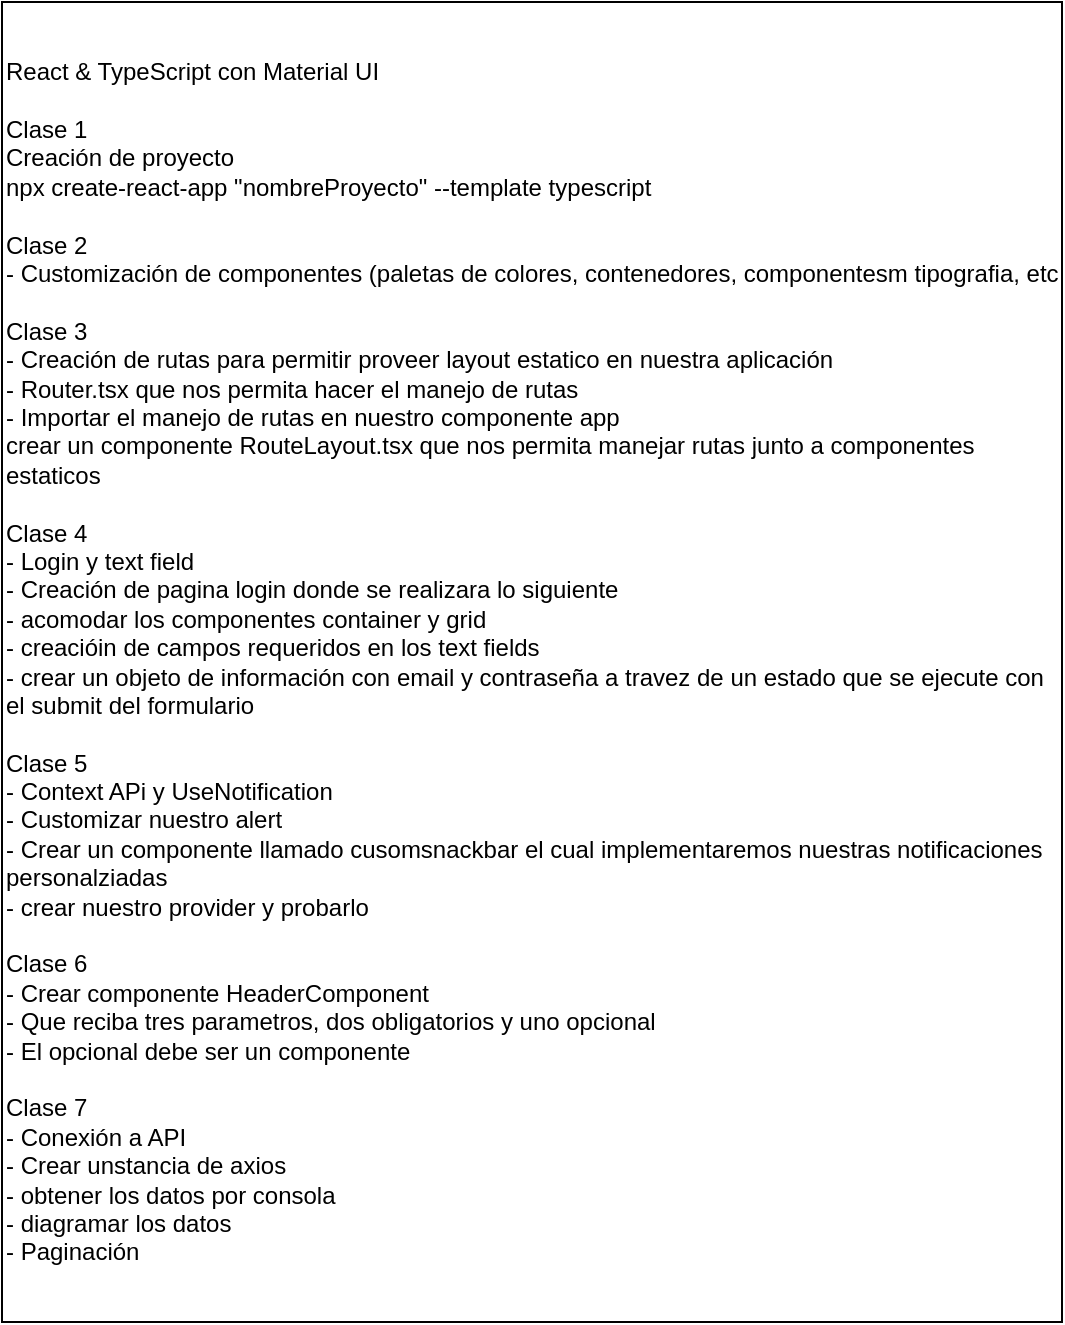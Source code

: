 <mxfile>
    <diagram id="JcYlRr5xBGq-pKlCf1Mg" name="Page-1">
        <mxGraphModel dx="576" dy="472" grid="1" gridSize="10" guides="1" tooltips="1" connect="1" arrows="1" fold="1" page="1" pageScale="1" pageWidth="850" pageHeight="1100" math="0" shadow="0">
            <root>
                <mxCell id="0"/>
                <mxCell id="1" parent="0"/>
                <mxCell id="2" value="React &amp;amp; TypeScript con Material UI&lt;br&gt;&lt;br&gt;Clase 1&lt;br&gt;Creación de proyecto&lt;br&gt;npx create-react-app &quot;nombreProyecto&quot; --template typescript&lt;br&gt;&lt;br&gt;Clase 2&lt;br&gt;- Customización de componentes (paletas de colores, contenedores, componentesm tipografia, etc&lt;br&gt;&lt;br&gt;Clase 3&lt;br&gt;- Creación de rutas para permitir proveer layout estatico en nuestra aplicación&lt;br&gt;- Router.tsx que nos permita hacer el manejo de rutas&lt;br&gt;- Importar el manejo de rutas en nuestro componente app&lt;br&gt;crear un componente RouteLayout.tsx que nos permita manejar rutas junto a componentes estaticos&lt;br&gt;&lt;br&gt;Clase 4&lt;br&gt;- Login y text field&lt;br&gt;- Creación de pagina login donde se realizara lo siguiente&lt;br&gt;- acomodar los componentes container y grid&lt;br&gt;- creacióin de campos requeridos en los text fields&lt;br&gt;- crear un objeto de información con email y contraseña a travez de un estado que se ejecute con el submit del formulario&lt;br&gt;&lt;br&gt;Clase 5&lt;br&gt;- Context APi y UseNotification&lt;br&gt;- Customizar nuestro alert&lt;br&gt;- Crear un componente llamado cusomsnackbar el cual implementaremos nuestras notificaciones personalziadas&lt;br&gt;- crear nuestro provider y probarlo&lt;br&gt;&lt;br&gt;Clase 6&lt;br&gt;- Crear componente HeaderComponent&lt;br&gt;- Que reciba tres parametros, dos obligatorios y uno opcional&lt;br&gt;- El opcional debe ser un componente&lt;br&gt;&lt;br&gt;Clase 7&lt;br&gt;- Conexión a API&lt;br&gt;- Crear unstancia de axios&lt;br&gt;- obtener los datos por consola&lt;br&gt;- diagramar los datos&lt;br&gt;- Paginación" style="rounded=0;whiteSpace=wrap;html=1;align=left;" parent="1" vertex="1">
                    <mxGeometry x="20" y="20" width="530" height="660" as="geometry"/>
                </mxCell>
            </root>
        </mxGraphModel>
    </diagram>
</mxfile>